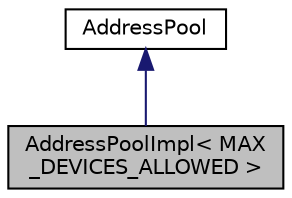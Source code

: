digraph "AddressPoolImpl&lt; MAX_DEVICES_ALLOWED &gt;"
{
  edge [fontname="Helvetica",fontsize="10",labelfontname="Helvetica",labelfontsize="10"];
  node [fontname="Helvetica",fontsize="10",shape=record];
  Node1 [label="AddressPoolImpl\< MAX\l_DEVICES_ALLOWED \>",height=0.2,width=0.4,color="black", fillcolor="grey75", style="filled" fontcolor="black"];
  Node2 -> Node1 [dir="back",color="midnightblue",fontsize="10",style="solid",fontname="Helvetica"];
  Node2 [label="AddressPool",height=0.2,width=0.4,color="black", fillcolor="white", style="filled",URL="$class_address_pool.html"];
}
